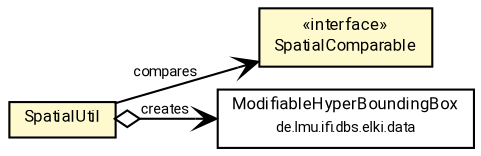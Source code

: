 #!/usr/local/bin/dot
#
# Class diagram 
# Generated by UMLGraph version R5_7_2-60-g0e99a6 (http://www.spinellis.gr/umlgraph/)
#

digraph G {
	graph [fontnames="svg"]
	edge [fontname="Roboto",fontsize=7,labelfontname="Roboto",labelfontsize=7,color="black"];
	node [fontname="Roboto",fontcolor="black",fontsize=8,shape=plaintext,margin=0,width=0,height=0];
	nodesep=0.15;
	ranksep=0.25;
	rankdir=LR;
	// de.lmu.ifi.dbs.elki.data.spatial.SpatialUtil
	c9896057 [label=<<table title="de.lmu.ifi.dbs.elki.data.spatial.SpatialUtil" border="0" cellborder="1" cellspacing="0" cellpadding="2" bgcolor="lemonChiffon" href="SpatialUtil.html" target="_parent">
		<tr><td><table border="0" cellspacing="0" cellpadding="1">
		<tr><td align="center" balign="center"> <font face="Roboto">SpatialUtil</font> </td></tr>
		</table></td></tr>
		</table>>, URL="SpatialUtil.html"];
	// de.lmu.ifi.dbs.elki.data.spatial.SpatialComparable
	c9896058 [label=<<table title="de.lmu.ifi.dbs.elki.data.spatial.SpatialComparable" border="0" cellborder="1" cellspacing="0" cellpadding="2" bgcolor="LemonChiffon" href="SpatialComparable.html" target="_parent">
		<tr><td><table border="0" cellspacing="0" cellpadding="1">
		<tr><td align="center" balign="center"> &#171;interface&#187; </td></tr>
		<tr><td align="center" balign="center"> <font face="Roboto">SpatialComparable</font> </td></tr>
		</table></td></tr>
		</table>>, URL="SpatialComparable.html"];
	// de.lmu.ifi.dbs.elki.data.ModifiableHyperBoundingBox
	c9896059 [label=<<table title="de.lmu.ifi.dbs.elki.data.ModifiableHyperBoundingBox" border="0" cellborder="1" cellspacing="0" cellpadding="2" href="../ModifiableHyperBoundingBox.html" target="_parent">
		<tr><td><table border="0" cellspacing="0" cellpadding="1">
		<tr><td align="center" balign="center"> <font face="Roboto">ModifiableHyperBoundingBox</font> </td></tr>
		<tr><td align="center" balign="center"> <font face="Roboto" point-size="7.0">de.lmu.ifi.dbs.elki.data</font> </td></tr>
		</table></td></tr>
		</table>>, URL="../ModifiableHyperBoundingBox.html"];
	// de.lmu.ifi.dbs.elki.data.spatial.SpatialUtil navhas de.lmu.ifi.dbs.elki.data.ModifiableHyperBoundingBox
	c9896057 -> c9896059 [arrowhead=open,arrowtail=ediamond,dir=both,weight=3,label="creates"];
	// de.lmu.ifi.dbs.elki.data.spatial.SpatialUtil navassoc de.lmu.ifi.dbs.elki.data.spatial.SpatialComparable
	c9896057 -> c9896058 [arrowhead=open,weight=1,label="compares"];
}

